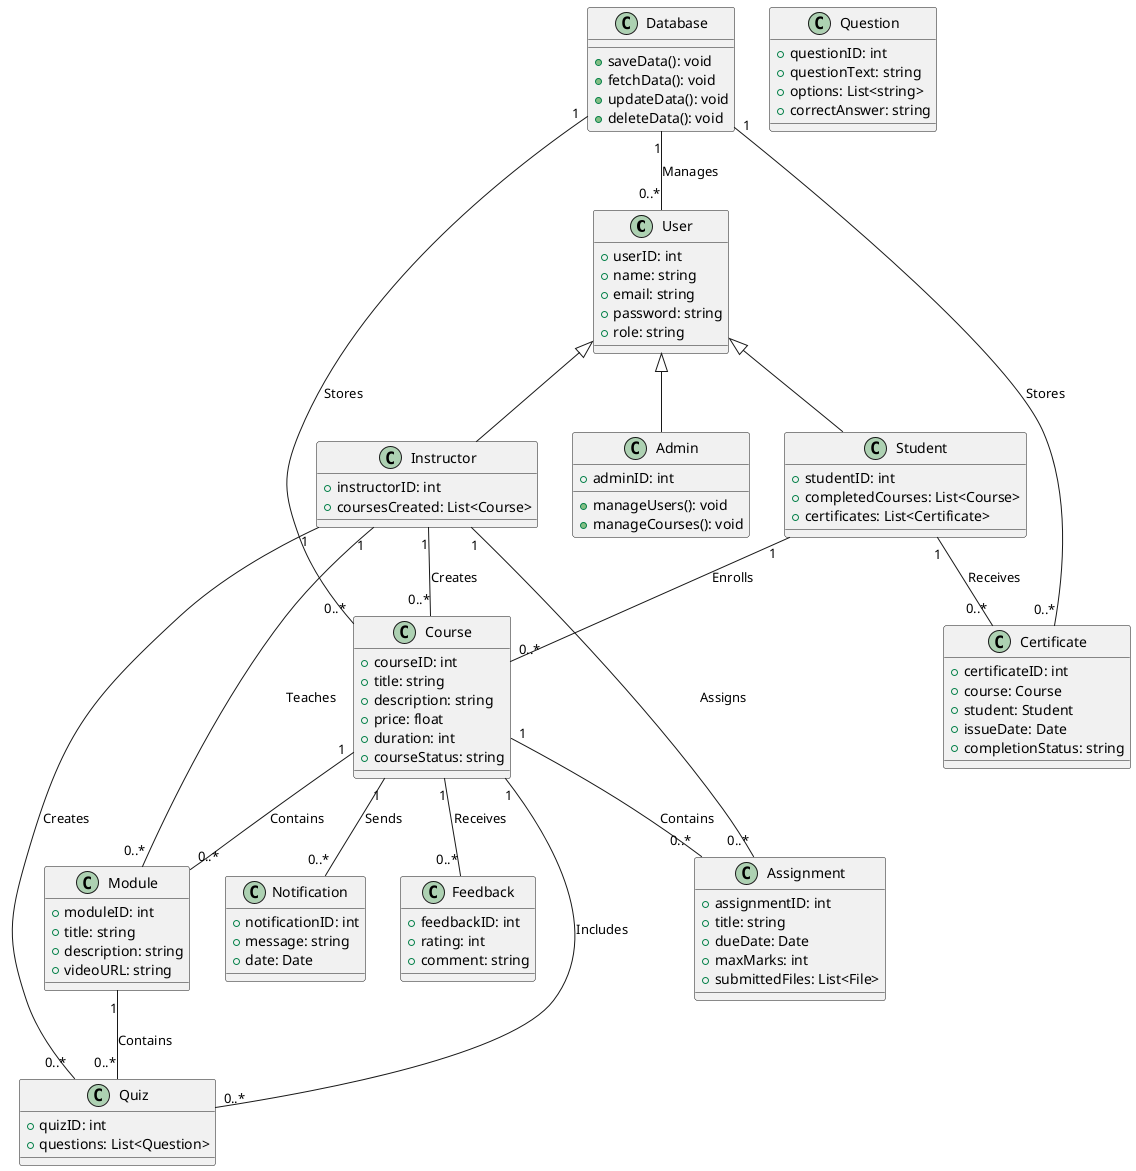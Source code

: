 @startuml

!define RECTANGLE class

' Kullanıcılar ve roller
class User {
  +userID: int
  +name: string
  +email: string
  +password: string
  +role: string
}

class Student {
  +studentID: int
  +completedCourses: List<Course>
  +certificates: List<Certificate>
}

class Instructor {
  +instructorID: int
  +coursesCreated: List<Course>
}

class Admin {
  +adminID: int
  +manageUsers(): void
  +manageCourses(): void
}

' Kurslar ve içerik
class Course {
  +courseID: int
  +title: string
  +description: string
  +price: float
  +duration: int
  +courseStatus: string
}

class Module {
  +moduleID: int
  +title: string
  +description: string
  +videoURL: string
}

class Quiz {
  +quizID: int
  +questions: List<Question>
}

class Question {
  +questionID: int
  +questionText: string
  +options: List<string>
  +correctAnswer: string
}

class Assignment {
  +assignmentID: int
  +title: string
  +dueDate: Date
  +maxMarks: int
  +submittedFiles: List<File>
}

class Certificate {
  +certificateID: int
  +course: Course
  +student: Student
  +issueDate: Date
  +completionStatus: string
}

' Etkileşim ve bildirimler
class Notification {
  +notificationID: int
  +message: string
  +date: Date
}

class Feedback {
  +feedbackID: int
  +rating: int
  +comment: string
}

' Veritabanı bağlantısı
class Database {
  +saveData(): void
  +fetchData(): void
  +updateData(): void
  +deleteData(): void
}

' İlişkiler
User <|-- Student
User <|-- Instructor
User <|-- Admin

Student "1" -- "0..*" Course : Enrolls
Student "1" -- "0..*" Certificate : Receives
Instructor "1" -- "0..*" Course : Creates
Instructor "1" -- "0..*" Module : Teaches
Instructor "1" -- "0..*" Assignment : Assigns
Instructor "1" -- "0..*" Quiz : Creates

Course "1" -- "0..*" Module : Contains
Course "1" -- "0..*" Quiz : Includes
Course "1" -- "0..*" Assignment : Contains

Course "1" -- "0..*" Feedback : Receives
Course "1" -- "0..*" Notification : Sends
Module "1" -- "0..*" Quiz : Contains

Database "1" -- "0..*" User : Manages
Database "1" -- "0..*" Course : Stores
Database "1" -- "0..*" Certificate : Stores

@enduml